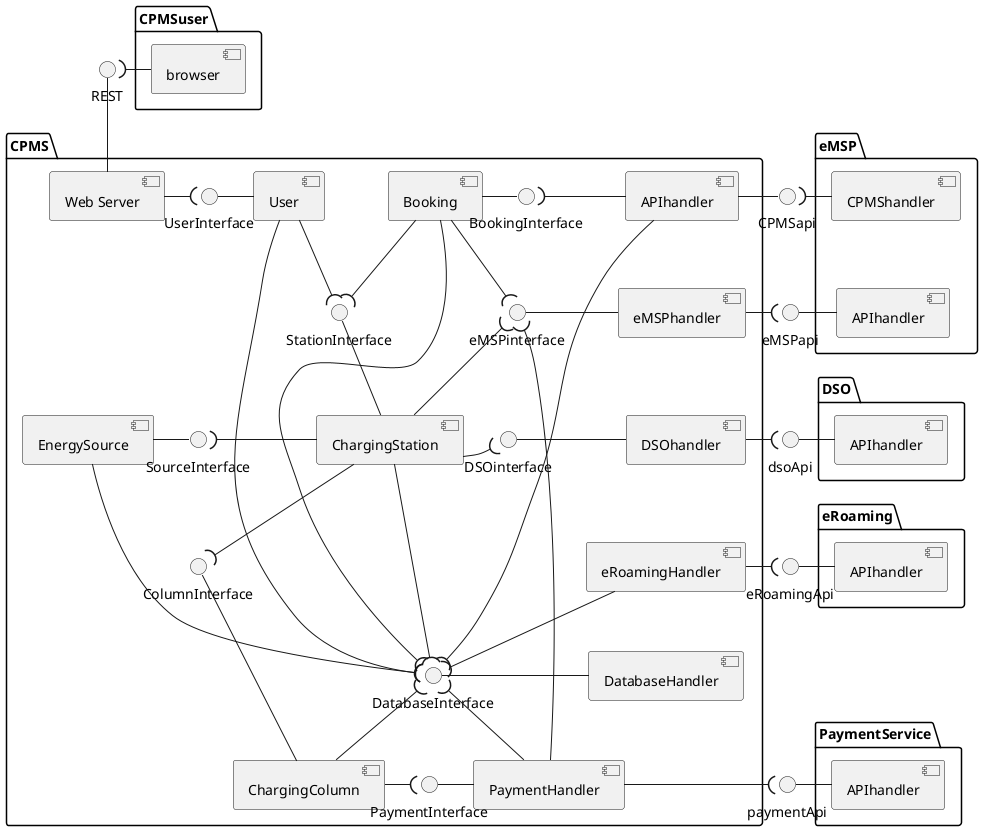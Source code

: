 @startuml cpms

package CPMS {
    [PaymentHandler] as payment
    [APIhandler] as cpmsapi
    [eMSPhandler] as emsp
    [User] as user
    [ChargingStation] as station
    [ChargingColumn] as column
    [EnergySource] as energy
    [DSOhandler] as dso
    [eRoamingHandler] as eroaming
    [DatabaseHandler] as dbms
    [Booking]
    [Web Server] as web

    () "SourceInterface" as sourceI
    energy - sourceI
    sourceI )- station

    () "StationInterface" as stationI
    Booking --( stationI
    stationI -- station
    user --( stationI

    () "ColumnInterface" as columnI
    columnI -- column
    station --( columnI

    () "eMSPinterface" as eI
    eI - emsp 
    Booking --( eI 
    eI )- station
    eI )-- payment

    () "DSOinterface" as dsoI
    dsoI - dso
    dsoI )- station

    () "DatabaseInterface" as dbI
    dbI - dbms
    Booking -( dbI
    station -( dbI
    user -----( dbI
    dbI )-- column
    energy --( dbI
    eroaming --( dbI
    dbI )-- payment
    cpmsapi --( dbI

    () "BookingInterface" as bI
    Booking - bI
    bI )- cpmsapi

    () "UserInterface" as uI
    web -( uI
    uI - user

    () "PaymentInterface" as pI
    pI - payment
    column -( pI

    /' last column '/
    cpmsapi --[hidden] emsp
    cpmsapi --[hidden] emsp
    cpmsapi --[hidden] emsp
    emsp --[hidden] dso
    dso --[hidden] eroaming
    dbms --[hidden] payment
    eroaming --[hidden] dbms
    eroaming --[hidden] dbms
    eroaming --[hidden] dbms
    
    bI --[hidden] eI
    eI --[hidden] dsoI
    dsoI --[hidden] dbI
    station -[hidden] dsoI
    energy -[hidden] columnI
    columnI -[hidden] eroaming
}

package DSO {
    [APIhandler] as dh
}

package eMSP {
    [CPMShandler] as cpmsh
    [APIhandler] as eAh
    cpmsh --[hidden] eAh
}

package eRoaming {
    [APIhandler] as erh
}

package PaymentService {
    [APIhandler] as ph
}

package CPMSuser {
    [browser]
}

() "CPMSapi" as cpmsA
cpmsapi - cpmsA
cpmsA )- cpmsh

() "eMSPapi" as emspA
emsp -( emspA
emspA - eAh

cpmsA --[hidden]emspA

() "dsoApi" as dsoA
dso -( dsoA
dsoA - dh

() "eRoamingApi" as eroamingA
eroaming -( eroamingA
eroamingA - erh

() "paymentApi" as paymentA
payment -( paymentA
paymentA - ph

() "REST" as rest
rest -- web
rest )- browser